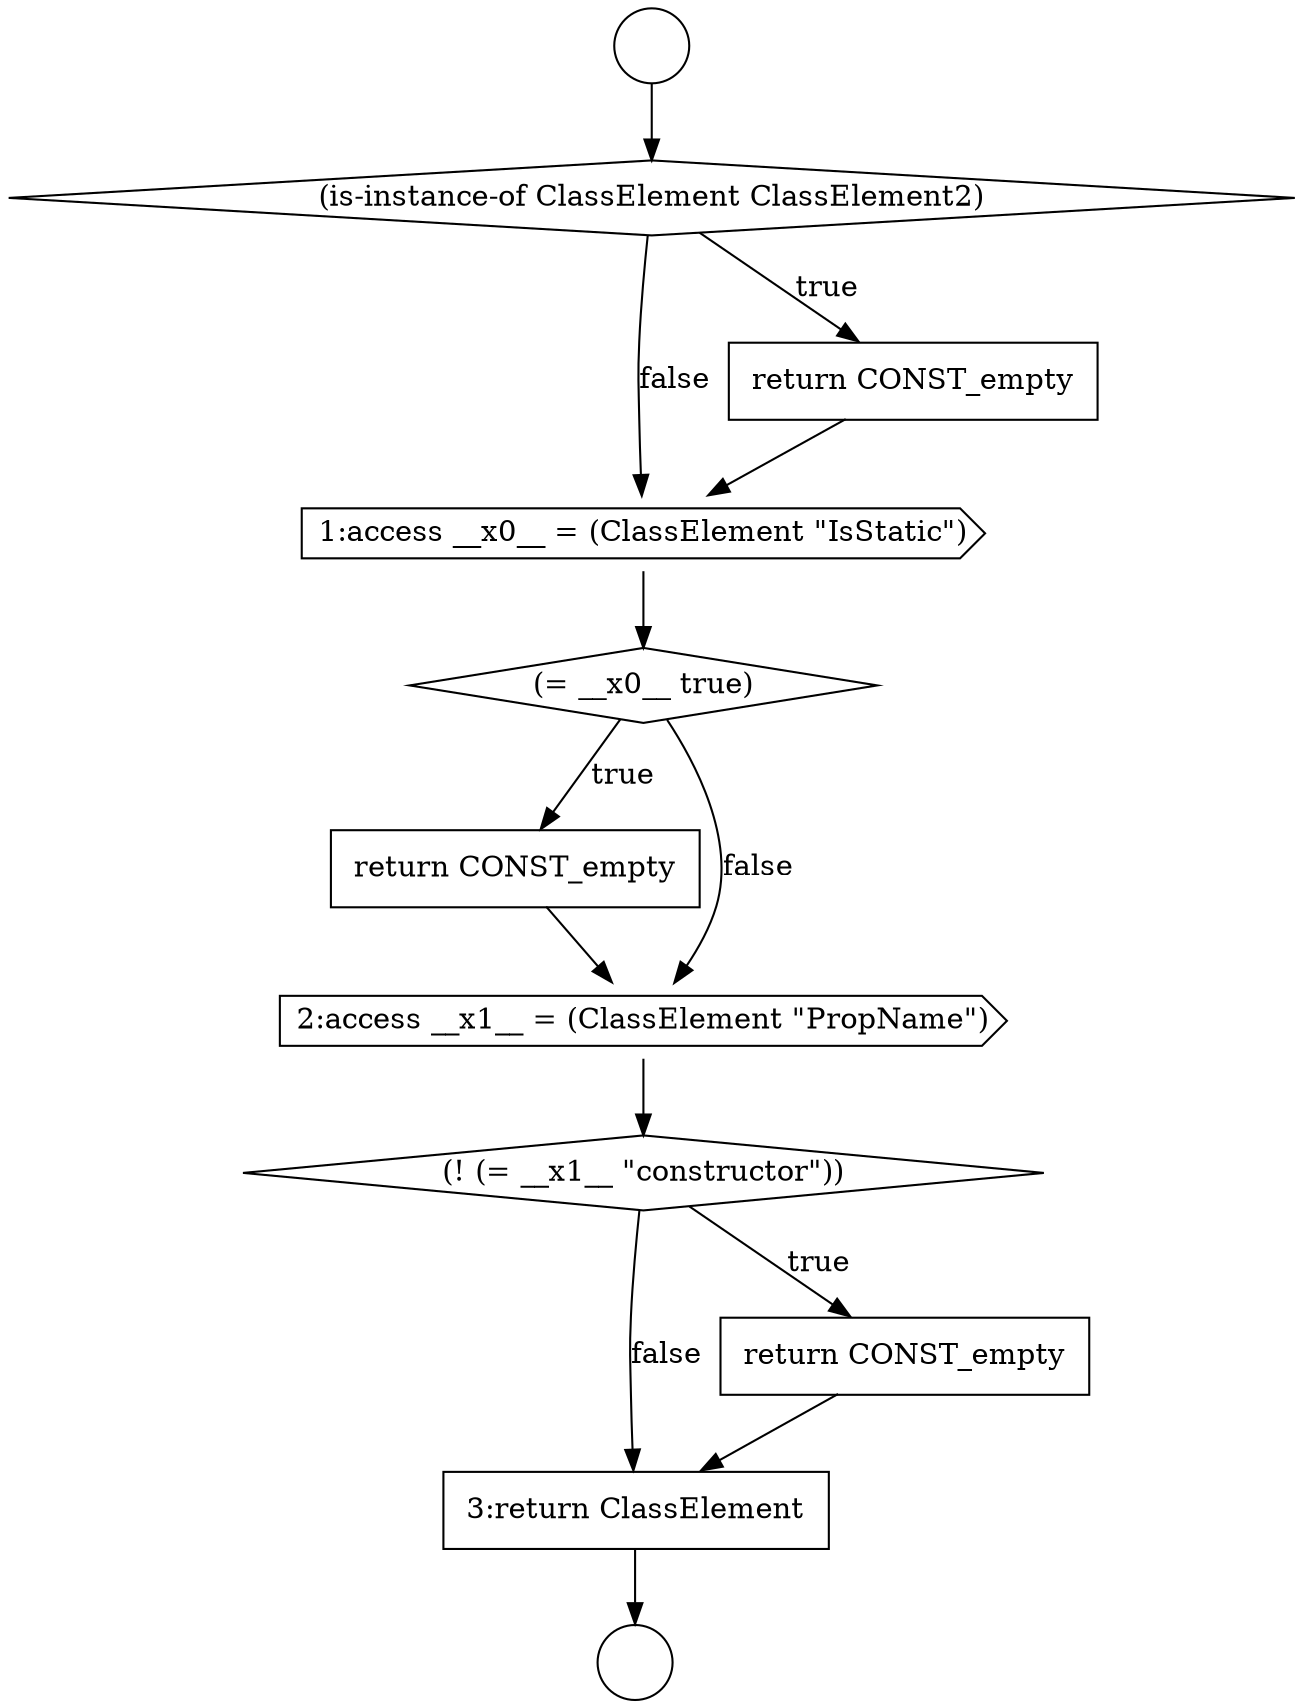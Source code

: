 digraph {
  node8374 [shape=circle label=" " color="black" fillcolor="white" style=filled]
  node8384 [shape=none, margin=0, label=<<font color="black">
    <table border="0" cellborder="1" cellspacing="0" cellpadding="10">
      <tr><td align="left">3:return ClassElement</td></tr>
    </table>
  </font>> color="black" fillcolor="white" style=filled]
  node8379 [shape=diamond, label=<<font color="black">(= __x0__ true)</font>> color="black" fillcolor="white" style=filled]
  node8383 [shape=none, margin=0, label=<<font color="black">
    <table border="0" cellborder="1" cellspacing="0" cellpadding="10">
      <tr><td align="left">return CONST_empty</td></tr>
    </table>
  </font>> color="black" fillcolor="white" style=filled]
  node8378 [shape=cds, label=<<font color="black">1:access __x0__ = (ClassElement &quot;IsStatic&quot;)</font>> color="black" fillcolor="white" style=filled]
  node8377 [shape=none, margin=0, label=<<font color="black">
    <table border="0" cellborder="1" cellspacing="0" cellpadding="10">
      <tr><td align="left">return CONST_empty</td></tr>
    </table>
  </font>> color="black" fillcolor="white" style=filled]
  node8380 [shape=none, margin=0, label=<<font color="black">
    <table border="0" cellborder="1" cellspacing="0" cellpadding="10">
      <tr><td align="left">return CONST_empty</td></tr>
    </table>
  </font>> color="black" fillcolor="white" style=filled]
  node8375 [shape=circle label=" " color="black" fillcolor="white" style=filled]
  node8382 [shape=diamond, label=<<font color="black">(! (= __x1__ &quot;constructor&quot;))</font>> color="black" fillcolor="white" style=filled]
  node8381 [shape=cds, label=<<font color="black">2:access __x1__ = (ClassElement &quot;PropName&quot;)</font>> color="black" fillcolor="white" style=filled]
  node8376 [shape=diamond, label=<<font color="black">(is-instance-of ClassElement ClassElement2)</font>> color="black" fillcolor="white" style=filled]
  node8379 -> node8380 [label=<<font color="black">true</font>> color="black"]
  node8379 -> node8381 [label=<<font color="black">false</font>> color="black"]
  node8381 -> node8382 [ color="black"]
  node8378 -> node8379 [ color="black"]
  node8384 -> node8375 [ color="black"]
  node8382 -> node8383 [label=<<font color="black">true</font>> color="black"]
  node8382 -> node8384 [label=<<font color="black">false</font>> color="black"]
  node8377 -> node8378 [ color="black"]
  node8380 -> node8381 [ color="black"]
  node8383 -> node8384 [ color="black"]
  node8376 -> node8377 [label=<<font color="black">true</font>> color="black"]
  node8376 -> node8378 [label=<<font color="black">false</font>> color="black"]
  node8374 -> node8376 [ color="black"]
}
